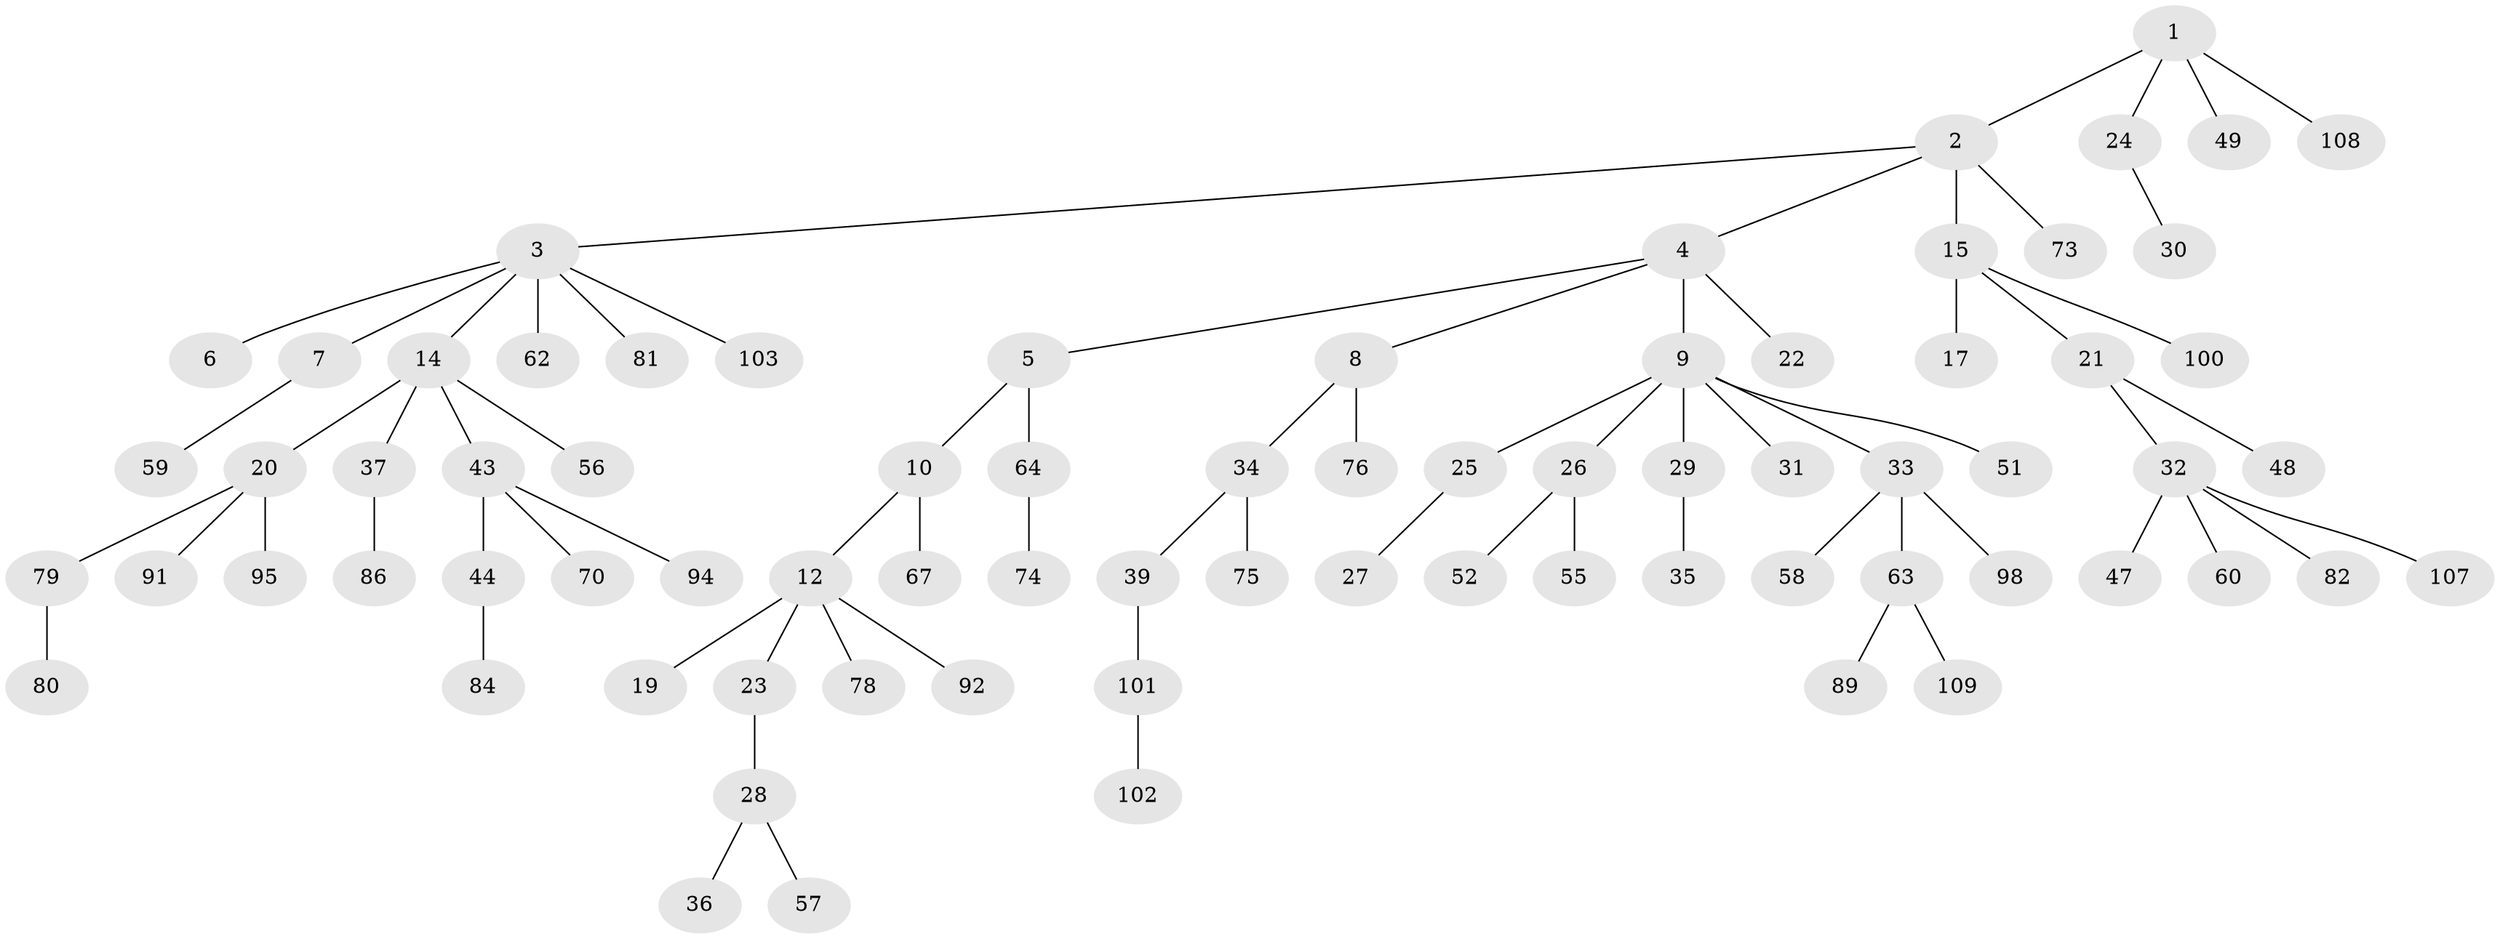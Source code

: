 // Generated by graph-tools (version 1.1) at 2025/24/03/03/25 07:24:05]
// undirected, 76 vertices, 75 edges
graph export_dot {
graph [start="1"]
  node [color=gray90,style=filled];
  1;
  2 [super="+65"];
  3 [super="+41"];
  4 [super="+69"];
  5 [super="+11"];
  6;
  7 [super="+13"];
  8 [super="+71"];
  9 [super="+16"];
  10;
  12 [super="+18"];
  14;
  15 [super="+87"];
  17 [super="+88"];
  19;
  20 [super="+66"];
  21 [super="+85"];
  22;
  23 [super="+38"];
  24 [super="+46"];
  25 [super="+50"];
  26 [super="+45"];
  27;
  28 [super="+68"];
  29 [super="+53"];
  30;
  31;
  32 [super="+77"];
  33 [super="+105"];
  34;
  35;
  36;
  37 [super="+42"];
  39 [super="+40"];
  43 [super="+61"];
  44 [super="+90"];
  47;
  48;
  49 [super="+54"];
  51;
  52;
  55;
  56;
  57;
  58;
  59;
  60;
  62;
  63 [super="+99"];
  64 [super="+72"];
  67;
  70;
  73 [super="+83"];
  74;
  75 [super="+97"];
  76;
  78;
  79 [super="+96"];
  80;
  81 [super="+106"];
  82;
  84 [super="+93"];
  86;
  89;
  91;
  92;
  94 [super="+104"];
  95;
  98 [super="+111"];
  100;
  101 [super="+110"];
  102;
  103;
  107;
  108;
  109;
  1 -- 2;
  1 -- 24;
  1 -- 49;
  1 -- 108;
  2 -- 3;
  2 -- 4;
  2 -- 15;
  2 -- 73;
  3 -- 6;
  3 -- 7;
  3 -- 14;
  3 -- 81;
  3 -- 62;
  3 -- 103;
  4 -- 5;
  4 -- 8;
  4 -- 9;
  4 -- 22;
  5 -- 10;
  5 -- 64;
  7 -- 59;
  8 -- 34;
  8 -- 76;
  9 -- 25;
  9 -- 26;
  9 -- 33;
  9 -- 51;
  9 -- 29;
  9 -- 31;
  10 -- 12;
  10 -- 67;
  12 -- 19;
  12 -- 92;
  12 -- 78;
  12 -- 23;
  14 -- 20;
  14 -- 37;
  14 -- 43;
  14 -- 56;
  15 -- 17;
  15 -- 21;
  15 -- 100;
  20 -- 91;
  20 -- 95;
  20 -- 79;
  21 -- 32;
  21 -- 48;
  23 -- 28;
  24 -- 30;
  25 -- 27;
  26 -- 52;
  26 -- 55;
  28 -- 36;
  28 -- 57;
  29 -- 35;
  32 -- 47;
  32 -- 60;
  32 -- 82;
  32 -- 107;
  33 -- 58;
  33 -- 63;
  33 -- 98;
  34 -- 39;
  34 -- 75;
  37 -- 86;
  39 -- 101;
  43 -- 44;
  43 -- 70;
  43 -- 94;
  44 -- 84;
  63 -- 89;
  63 -- 109;
  64 -- 74;
  79 -- 80;
  101 -- 102;
}
